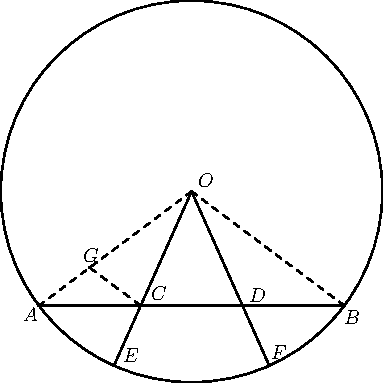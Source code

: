  /* Geogebra to Asymptote conversion, documentation at artofproblemsolving.com/Wiki go to User:Azjps/geogebra */
import graph; size(6.730542673121786cm); 
real labelscalefactor = 0.5; /* changes label-to-point distance */
pen dps = linewidth(0.7) + fontsize(10); defaultpen(dps); /* default pen style */ 
pen dotstyle = black; /* point style */ 
real xmin = -3.5594537996027755, xmax = 3.1710888735190106, ymin = -3.1909561267568014, ymax = 3.3359734907075183;  /* image dimensions */

 /* draw figures */
draw(circle((0.,0.), 2.), linewidth(0.8)); 
draw((-1.6013224887226873,-1.1982346544441864)--(1.6018515672646818,-1.1975272675190667), linewidth(0.8)); 
draw((0.,0.)--(-0.813612417671901,-1.827028963593649), linewidth(0.8)); 
draw((0.,0.)--(0.8142855675308807,-1.8267290479189604), linewidth(0.8)); 
draw((0.,0.)--(-1.6013224887226873,-1.1982346544441864), linewidth(0.8) + linetype("4 4")); 
draw((0.,0.)--(1.6018515672646818,-1.1975272675190667), linewidth(0.8) + linetype("4 4")); 
draw((-1.0677059441638388,-0.7989410453316362)--(-0.5335977773570848,-1.1982346544441864), linewidth(0.8) + linetype("4 4")); 
 /* dots and labels */
dot((0.,0.),linewidth(1.pt) + dotstyle); 
label("$O$", (0.049022020104535095,0.021605418060992303), NE * labelscalefactor); 
dot((-1.6013224887226873,-1.1982346544441864),linewidth(1.pt) + dotstyle); 
label("$A$", (-1.7948073172380719,-1.3810622986904386), NE * labelscalefactor); 
dot((1.6018515672646818,-1.1975272675190667),linewidth(1.pt) + dotstyle); 
label("$B$", (1.5761199375355286,-1.4149978079666827), NE * labelscalefactor); 
dot((-0.5335977773570848,-1.1982346544441864),linewidth(1.pt) + dotstyle); 
label("$C$", (-0.4486987826137146,-1.166137406607558), NE * labelscalefactor); 
dot((0.5341269340085177,-1.1982346544441864),linewidth(1.pt) + dotstyle); 
label("$D$", (0.5806783320990291,-1.1774492430329728), NE * labelscalefactor); 
dot((-0.813612417671901,-1.827028963593649),linewidth(1.pt) + dotstyle); 
label("$E$", (-0.7428065296744986,-1.8109120828561995), NE * labelscalefactor); 
dot((0.8142855675308807,-1.8267290479189604),linewidth(1.pt) + dotstyle); 
label("$F$", (0.8069150606073244,-1.7769765735799552), NE * labelscalefactor); 
dot((-1.0677059441638388,-0.7989410453316362),linewidth(1.pt) + dotstyle); 
label("$G$", (-1.161344477414845,-0.7589112952926265), NE * labelscalefactor); 
clip((xmin,ymin)--(xmin,ymax)--(xmax,ymax)--(xmax,ymin)--cycle); 
 /* end of picture */